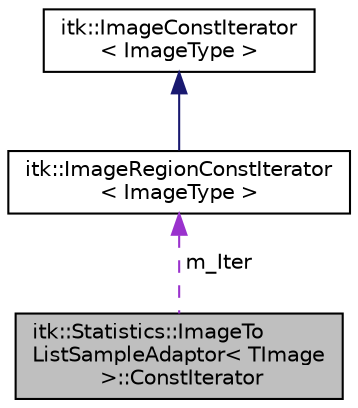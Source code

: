 digraph "itk::Statistics::ImageToListSampleAdaptor&lt; TImage &gt;::ConstIterator"
{
 // LATEX_PDF_SIZE
  edge [fontname="Helvetica",fontsize="10",labelfontname="Helvetica",labelfontsize="10"];
  node [fontname="Helvetica",fontsize="10",shape=record];
  Node1 [label="itk::Statistics::ImageTo\lListSampleAdaptor\< TImage\l \>::ConstIterator",height=0.2,width=0.4,color="black", fillcolor="grey75", style="filled", fontcolor="black",tooltip="Const Iterator."];
  Node2 -> Node1 [dir="back",color="darkorchid3",fontsize="10",style="dashed",label=" m_Iter" ,fontname="Helvetica"];
  Node2 [label="itk::ImageRegionConstIterator\l\< ImageType \>",height=0.2,width=0.4,color="black", fillcolor="white", style="filled",URL="$classitk_1_1ImageRegionConstIterator.html",tooltip=" "];
  Node3 -> Node2 [dir="back",color="midnightblue",fontsize="10",style="solid",fontname="Helvetica"];
  Node3 [label="itk::ImageConstIterator\l\< ImageType \>",height=0.2,width=0.4,color="black", fillcolor="white", style="filled",URL="$classitk_1_1ImageConstIterator.html",tooltip=" "];
}
